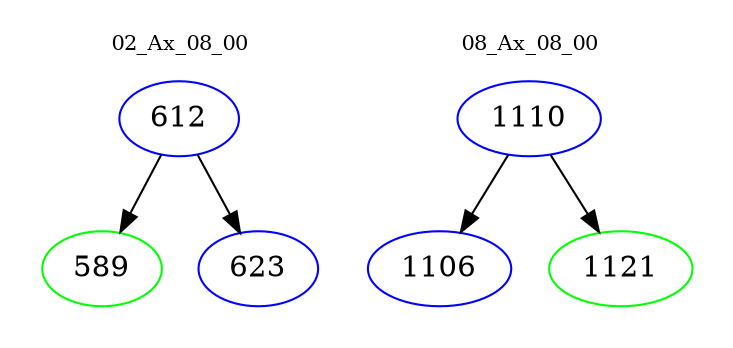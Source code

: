 digraph{
subgraph cluster_0 {
color = white
label = "02_Ax_08_00";
fontsize=10;
T0_612 [label="612", color="blue"]
T0_612 -> T0_589 [color="black"]
T0_589 [label="589", color="green"]
T0_612 -> T0_623 [color="black"]
T0_623 [label="623", color="blue"]
}
subgraph cluster_1 {
color = white
label = "08_Ax_08_00";
fontsize=10;
T1_1110 [label="1110", color="blue"]
T1_1110 -> T1_1106 [color="black"]
T1_1106 [label="1106", color="blue"]
T1_1110 -> T1_1121 [color="black"]
T1_1121 [label="1121", color="green"]
}
}
